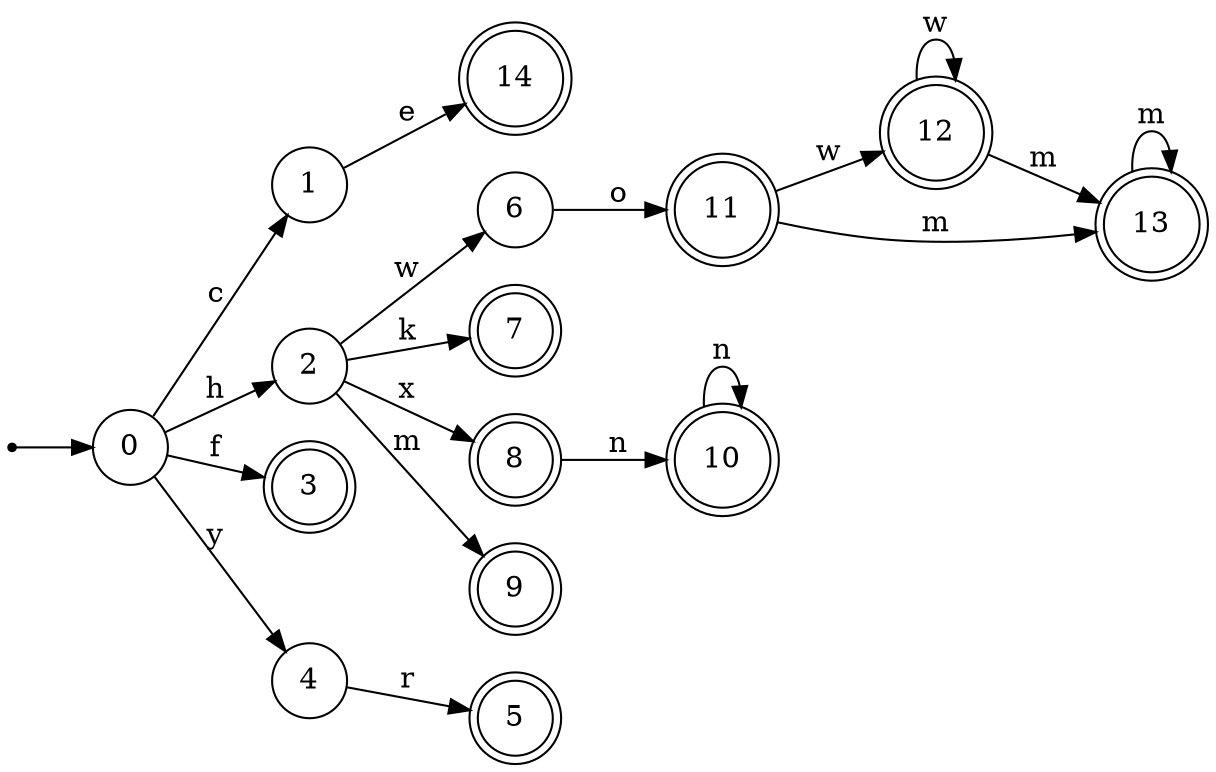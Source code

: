 digraph finite_state_machine {
rankdir=LR;
size="20,20";
node [shape = point]; "dummy0"
node [shape = circle]; "0";
"dummy0" -> "0";
node [shape = circle]; "1";
node [shape = circle]; "2";
node [shape = doublecircle]; "3";node [shape = circle]; "4";
node [shape = doublecircle]; "5";node [shape = circle]; "6";
node [shape = doublecircle]; "7";node [shape = doublecircle]; "8";node [shape = doublecircle]; "9";node [shape = doublecircle]; "10";node [shape = doublecircle]; "11";node [shape = doublecircle]; "12";node [shape = doublecircle]; "13";node [shape = doublecircle]; "14";"0" -> "1" [label = "c"];
 "0" -> "2" [label = "h"];
 "0" -> "3" [label = "f"];
 "0" -> "4" [label = "y"];
 "4" -> "5" [label = "r"];
 "2" -> "6" [label = "w"];
 "2" -> "7" [label = "k"];
 "2" -> "8" [label = "x"];
 "2" -> "9" [label = "m"];
 "8" -> "10" [label = "n"];
 "10" -> "10" [label = "n"];
 "6" -> "11" [label = "o"];
 "11" -> "12" [label = "w"];
 "11" -> "13" [label = "m"];
 "13" -> "13" [label = "m"];
 "12" -> "12" [label = "w"];
 "12" -> "13" [label = "m"];
 "1" -> "14" [label = "e"];
 }
